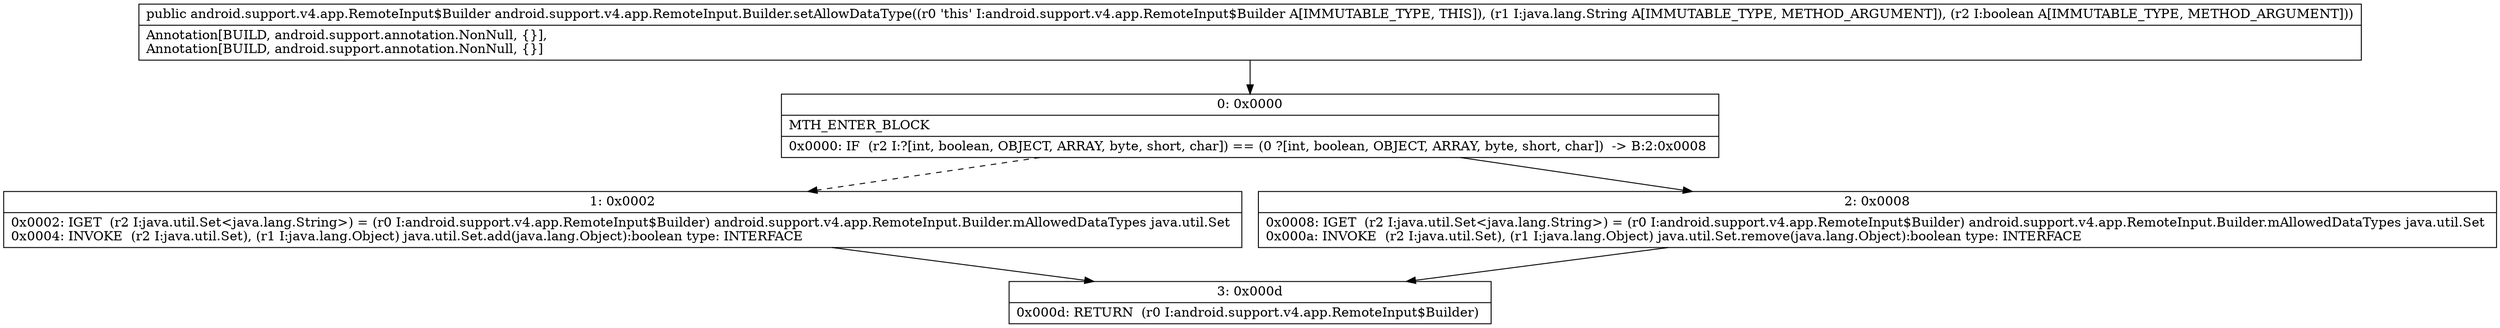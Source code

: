 digraph "CFG forandroid.support.v4.app.RemoteInput.Builder.setAllowDataType(Ljava\/lang\/String;Z)Landroid\/support\/v4\/app\/RemoteInput$Builder;" {
Node_0 [shape=record,label="{0\:\ 0x0000|MTH_ENTER_BLOCK\l|0x0000: IF  (r2 I:?[int, boolean, OBJECT, ARRAY, byte, short, char]) == (0 ?[int, boolean, OBJECT, ARRAY, byte, short, char])  \-\> B:2:0x0008 \l}"];
Node_1 [shape=record,label="{1\:\ 0x0002|0x0002: IGET  (r2 I:java.util.Set\<java.lang.String\>) = (r0 I:android.support.v4.app.RemoteInput$Builder) android.support.v4.app.RemoteInput.Builder.mAllowedDataTypes java.util.Set \l0x0004: INVOKE  (r2 I:java.util.Set), (r1 I:java.lang.Object) java.util.Set.add(java.lang.Object):boolean type: INTERFACE \l}"];
Node_2 [shape=record,label="{2\:\ 0x0008|0x0008: IGET  (r2 I:java.util.Set\<java.lang.String\>) = (r0 I:android.support.v4.app.RemoteInput$Builder) android.support.v4.app.RemoteInput.Builder.mAllowedDataTypes java.util.Set \l0x000a: INVOKE  (r2 I:java.util.Set), (r1 I:java.lang.Object) java.util.Set.remove(java.lang.Object):boolean type: INTERFACE \l}"];
Node_3 [shape=record,label="{3\:\ 0x000d|0x000d: RETURN  (r0 I:android.support.v4.app.RemoteInput$Builder) \l}"];
MethodNode[shape=record,label="{public android.support.v4.app.RemoteInput$Builder android.support.v4.app.RemoteInput.Builder.setAllowDataType((r0 'this' I:android.support.v4.app.RemoteInput$Builder A[IMMUTABLE_TYPE, THIS]), (r1 I:java.lang.String A[IMMUTABLE_TYPE, METHOD_ARGUMENT]), (r2 I:boolean A[IMMUTABLE_TYPE, METHOD_ARGUMENT]))  | Annotation[BUILD, android.support.annotation.NonNull, \{\}], \lAnnotation[BUILD, android.support.annotation.NonNull, \{\}]\l}"];
MethodNode -> Node_0;
Node_0 -> Node_1[style=dashed];
Node_0 -> Node_2;
Node_1 -> Node_3;
Node_2 -> Node_3;
}

